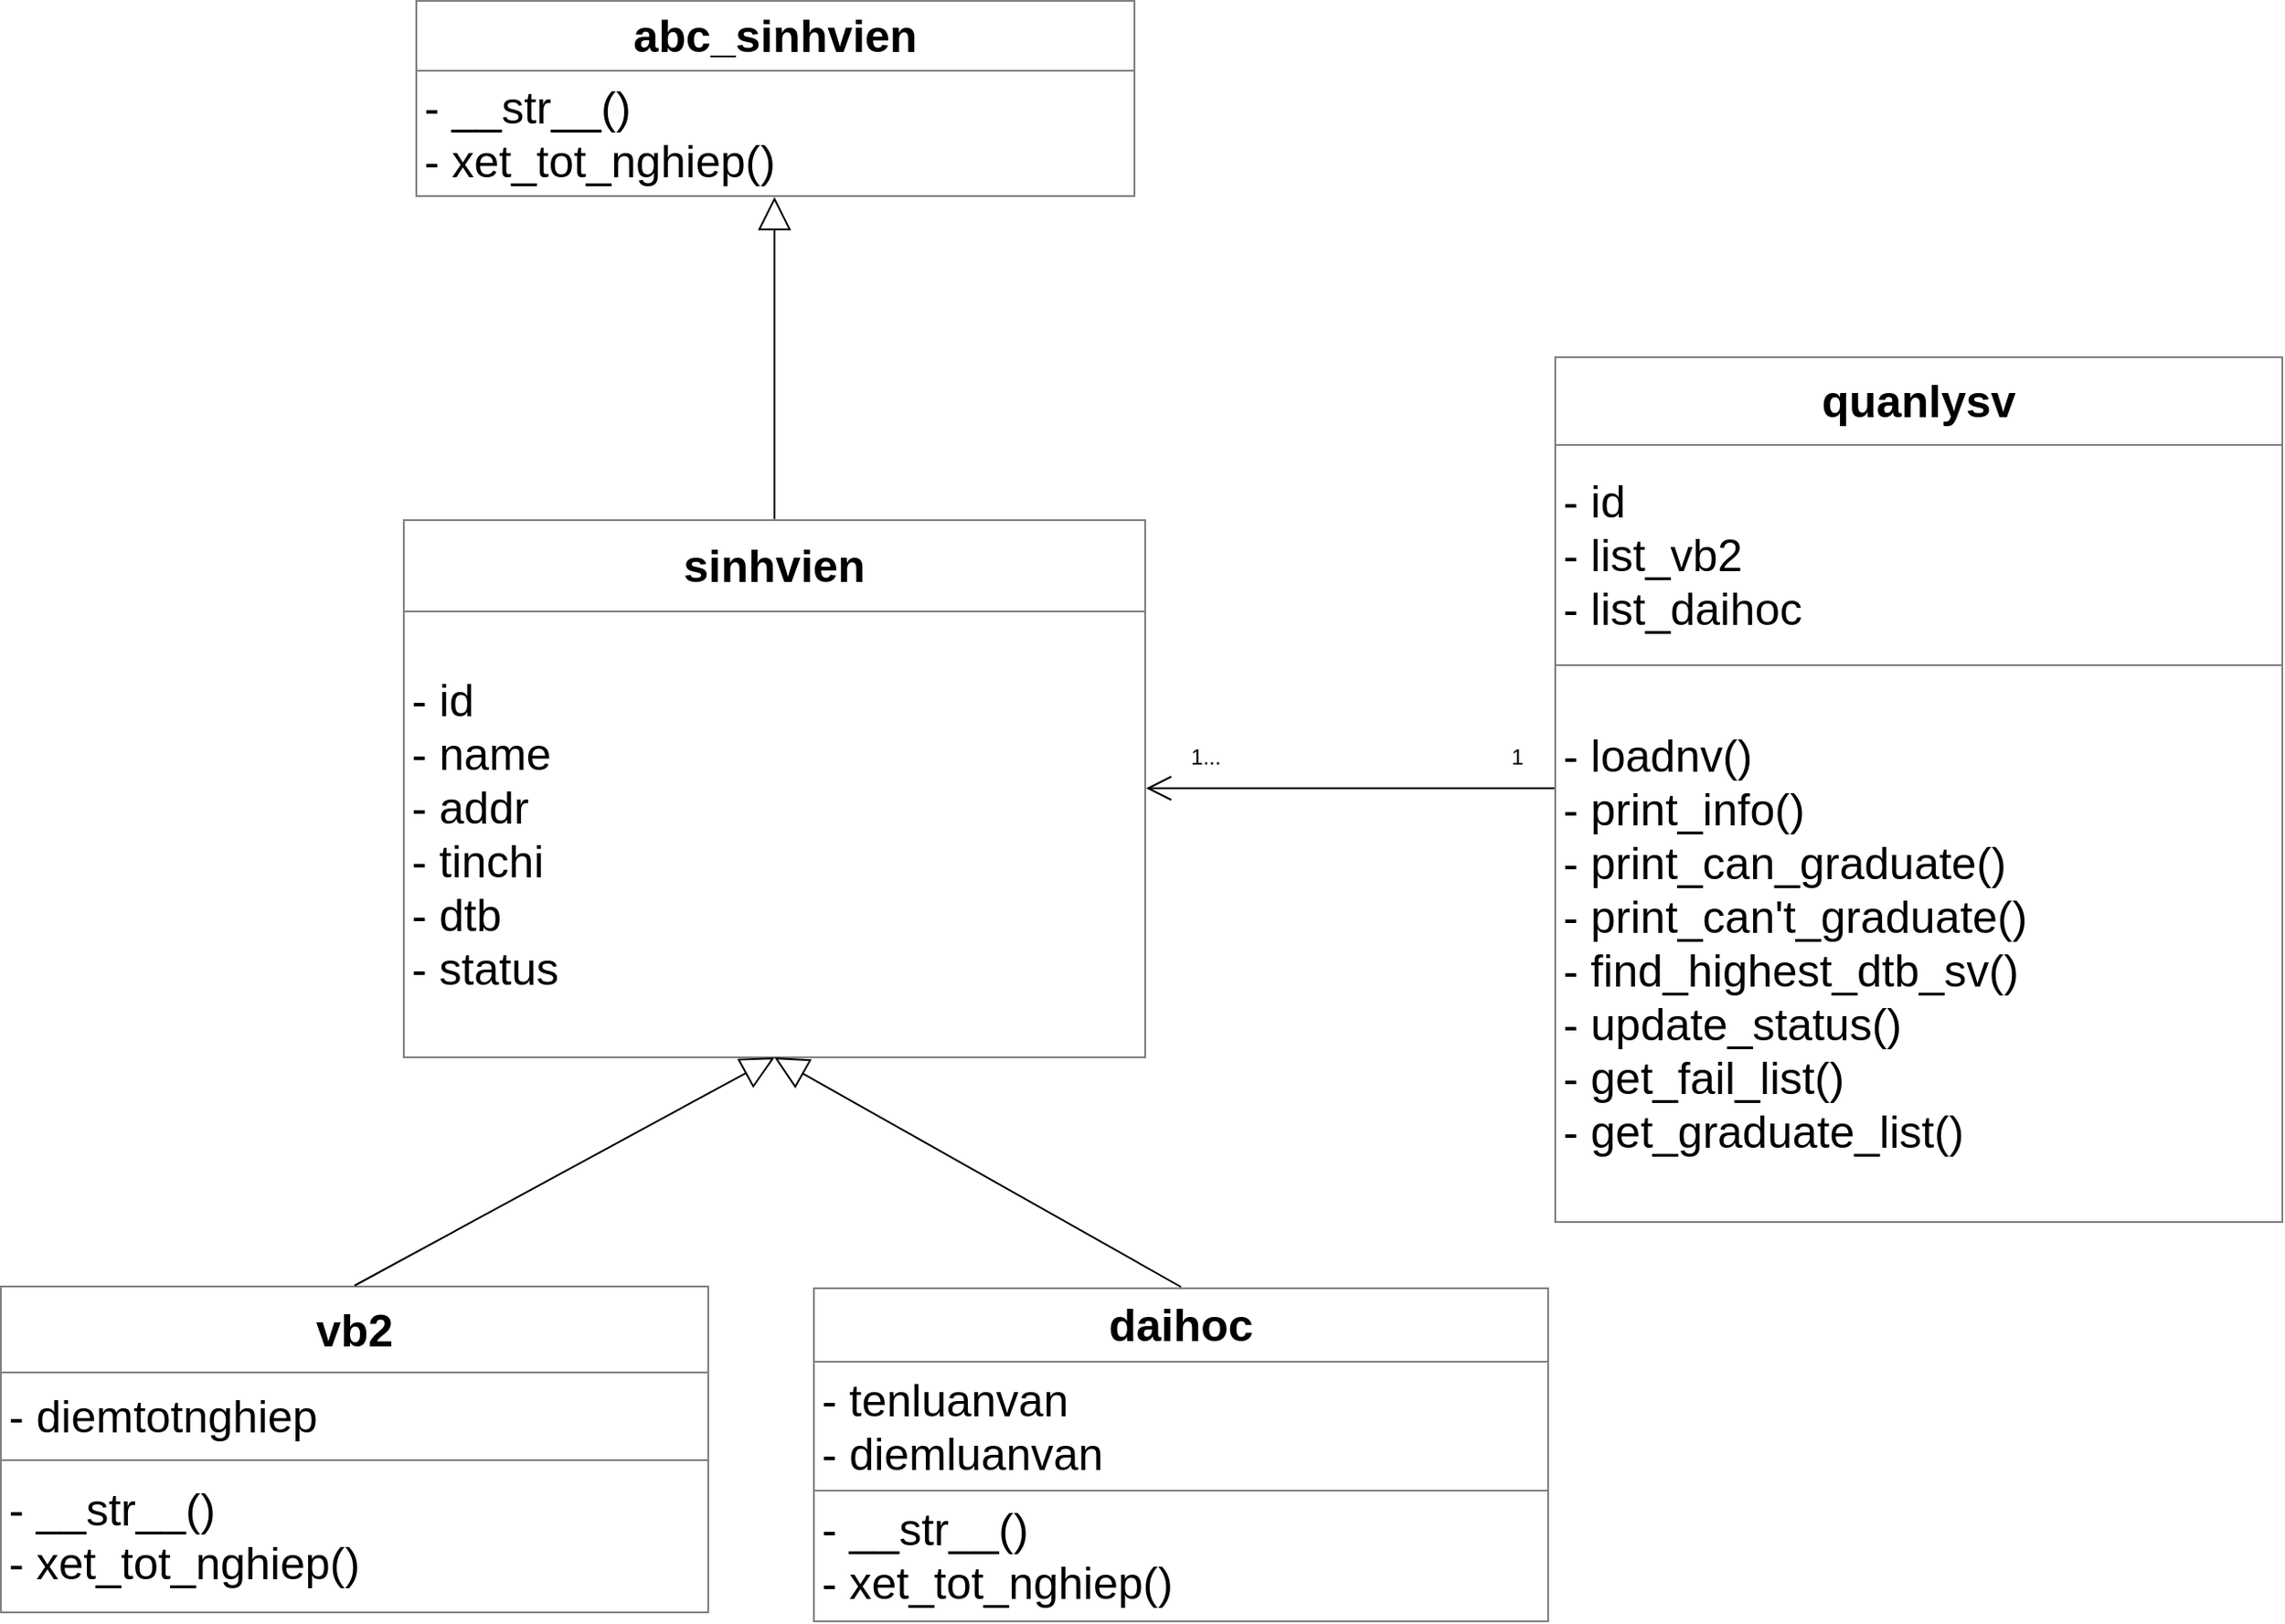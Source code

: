 <mxfile version="24.8.4">
  <diagram name="Page-1" id="JQH4CGquwNSrJiN4EWIq">
    <mxGraphModel dx="1593" dy="882" grid="0" gridSize="10" guides="1" tooltips="1" connect="1" arrows="1" fold="1" page="0" pageScale="1" pageWidth="850" pageHeight="1100" math="0" shadow="0">
      <root>
        <mxCell id="0" />
        <mxCell id="1" parent="0" />
        <mxCell id="gIv5DeEMvpn-gfwTawNx-6" value="&lt;table border=&quot;1&quot; width=&quot;100%&quot; height=&quot;100%&quot; cellpadding=&quot;4&quot; style=&quot;width: 100%; height: 100%; border-collapse: collapse; font-size: 25px;&quot;&gt;&lt;tbody&gt;&lt;tr&gt;&lt;th align=&quot;center&quot;&gt;&lt;font style=&quot;font-size: 25px;&quot;&gt;&lt;b&gt;quanlysv&lt;/b&gt;&lt;/font&gt;&lt;/th&gt;&lt;/tr&gt;&lt;tr align=&quot;left&quot;&gt;&lt;td&gt;&lt;font style=&quot;font-size: 25px;&quot;&gt;- id&lt;br&gt;- list_vb2&lt;br&gt;- list_daihoc&lt;br&gt;&lt;/font&gt;&lt;/td&gt;&lt;/tr&gt;&lt;tr align=&quot;left&quot;&gt;&lt;td&gt;&lt;font style=&quot;font-size: 25px;&quot;&gt;- loadnv()&lt;br&gt;- print_info()&lt;br&gt;- print_can_graduate()&lt;br&gt;&lt;/font&gt;&lt;font style=&quot;font-size: 25px;&quot;&gt;- print_can&#39;t_graduate()&lt;/font&gt;&lt;br&gt;&lt;font style=&quot;font-size: 25px;&quot;&gt;- find_highest_dtb_sv()&lt;br&gt;- update_status()&lt;br&gt;- get_fail_list()&lt;br&gt;- get_graduate_list()&lt;br&gt;&lt;/font&gt;&lt;/td&gt;&lt;/tr&gt;&lt;/tbody&gt;&lt;/table&gt;" style="text;html=1;whiteSpace=wrap;strokeColor=none;fillColor=none;overflow=fill;" vertex="1" parent="1">
          <mxGeometry x="914" y="206.5" width="407" height="483.5" as="geometry" />
        </mxCell>
        <mxCell id="gIv5DeEMvpn-gfwTawNx-7" value="&lt;table border=&quot;1&quot; width=&quot;100%&quot; height=&quot;100%&quot; cellpadding=&quot;4&quot; style=&quot;width: 100%; height: 100%; border-collapse: collapse; font-size: 25px;&quot;&gt;&lt;tbody&gt;&lt;tr&gt;&lt;th align=&quot;center&quot;&gt;abc_sinhvien&lt;/th&gt;&lt;/tr&gt;&lt;tr align=&quot;left&quot;&gt;&lt;td&gt;&lt;font style=&quot;font-size: 25px;&quot;&gt;- __str__()&lt;br&gt;- xet_tot_nghiep()&lt;br&gt;&lt;/font&gt;&lt;/td&gt;&lt;/tr&gt;&lt;/tbody&gt;&lt;/table&gt;" style="text;html=1;whiteSpace=wrap;strokeColor=none;fillColor=none;overflow=fill;" vertex="1" parent="1">
          <mxGeometry x="277.5" y="8" width="402" height="110" as="geometry" />
        </mxCell>
        <mxCell id="gIv5DeEMvpn-gfwTawNx-8" value="&lt;table border=&quot;1&quot; width=&quot;100%&quot; height=&quot;100%&quot; cellpadding=&quot;4&quot; style=&quot;width: 100%; height: 100%; border-collapse: collapse; font-size: 25px;&quot;&gt;&lt;tbody&gt;&lt;tr&gt;&lt;th align=&quot;center&quot;&gt;&lt;font style=&quot;font-size: 25px;&quot;&gt;&lt;b&gt;sinhvien&lt;/b&gt;&lt;/font&gt;&lt;/th&gt;&lt;/tr&gt;&lt;tr align=&quot;left&quot;&gt;&lt;td&gt;&lt;font style=&quot;font-size: 25px;&quot;&gt;- id&lt;br&gt;- name&lt;br&gt;- addr&lt;br&gt;- tinchi&lt;br&gt;- dtb&lt;br&gt;- status&lt;br&gt;&lt;/font&gt;&lt;/td&gt;&lt;/tr&gt;&lt;/tbody&gt;&lt;/table&gt;" style="text;html=1;whiteSpace=wrap;strokeColor=none;fillColor=none;overflow=fill;" vertex="1" parent="1">
          <mxGeometry x="271" y="297.87" width="415" height="300.75" as="geometry" />
        </mxCell>
        <mxCell id="gIv5DeEMvpn-gfwTawNx-10" value="&lt;table border=&quot;1&quot; width=&quot;100%&quot; height=&quot;100%&quot; cellpadding=&quot;4&quot; style=&quot;width: 100%; height: 100%; border-collapse: collapse; font-size: 25px;&quot;&gt;&lt;tbody&gt;&lt;tr&gt;&lt;th align=&quot;center&quot;&gt;vb2&lt;br&gt;&lt;/th&gt;&lt;/tr&gt;&lt;tr&gt;&lt;td&gt;- diemtotnghiep&lt;br&gt;&lt;/td&gt;&lt;/tr&gt;&lt;tr align=&quot;left&quot;&gt;&lt;td&gt;&lt;font style=&quot;font-size: 25px;&quot;&gt;- __str__()&lt;br&gt;- xet_tot_nghiep()&lt;br&gt;&lt;/font&gt;&lt;/td&gt;&lt;/tr&gt;&lt;/tbody&gt;&lt;/table&gt;" style="text;html=1;whiteSpace=wrap;strokeColor=none;fillColor=none;overflow=fill;" vertex="1" parent="1">
          <mxGeometry x="46" y="726" width="396" height="183" as="geometry" />
        </mxCell>
        <mxCell id="gIv5DeEMvpn-gfwTawNx-12" value="" style="endArrow=block;endSize=16;endFill=0;html=1;rounded=0;entryX=0.5;entryY=1;entryDx=0;entryDy=0;exitX=0.5;exitY=0;exitDx=0;exitDy=0;" edge="1" parent="1" source="gIv5DeEMvpn-gfwTawNx-8" target="gIv5DeEMvpn-gfwTawNx-7">
          <mxGeometry width="160" relative="1" as="geometry">
            <mxPoint x="722" y="532" as="sourcePoint" />
            <mxPoint x="882" y="532" as="targetPoint" />
          </mxGeometry>
        </mxCell>
        <mxCell id="gIv5DeEMvpn-gfwTawNx-14" value="" style="endArrow=block;endSize=16;endFill=0;html=1;rounded=0;entryX=0.5;entryY=1;entryDx=0;entryDy=0;exitX=0.5;exitY=0;exitDx=0;exitDy=0;" edge="1" parent="1" source="gIv5DeEMvpn-gfwTawNx-10" target="gIv5DeEMvpn-gfwTawNx-8">
          <mxGeometry width="160" relative="1" as="geometry">
            <mxPoint x="254" y="817" as="sourcePoint" />
            <mxPoint x="489" y="704" as="targetPoint" />
          </mxGeometry>
        </mxCell>
        <mxCell id="gIv5DeEMvpn-gfwTawNx-15" value="" style="endArrow=open;endFill=1;endSize=12;html=1;rounded=0;entryX=1;entryY=0.5;entryDx=0;entryDy=0;exitX=0;exitY=0.5;exitDx=0;exitDy=0;" edge="1" parent="1" source="gIv5DeEMvpn-gfwTawNx-6" target="gIv5DeEMvpn-gfwTawNx-8">
          <mxGeometry width="160" relative="1" as="geometry">
            <mxPoint x="860" y="395" as="sourcePoint" />
            <mxPoint x="735" y="485" as="targetPoint" />
          </mxGeometry>
        </mxCell>
        <mxCell id="gIv5DeEMvpn-gfwTawNx-17" value="1" style="text;html=1;align=center;verticalAlign=middle;resizable=0;points=[];autosize=1;strokeColor=none;fillColor=none;" vertex="1" parent="1">
          <mxGeometry x="880" y="418" width="25" height="26" as="geometry" />
        </mxCell>
        <mxCell id="gIv5DeEMvpn-gfwTawNx-18" value="1..." style="text;html=1;align=center;verticalAlign=middle;resizable=0;points=[];autosize=1;strokeColor=none;fillColor=none;" vertex="1" parent="1">
          <mxGeometry x="701" y="418" width="35" height="26" as="geometry" />
        </mxCell>
        <mxCell id="gIv5DeEMvpn-gfwTawNx-19" value="&lt;table border=&quot;1&quot; width=&quot;100%&quot; height=&quot;100%&quot; cellpadding=&quot;4&quot; style=&quot;width: 100%; height: 100%; border-collapse: collapse; font-size: 25px;&quot;&gt;&lt;tbody&gt;&lt;tr&gt;&lt;th align=&quot;center&quot;&gt;daihoc&lt;br&gt;&lt;/th&gt;&lt;/tr&gt;&lt;tr&gt;&lt;td&gt;- tenluanvan&lt;br&gt;- diemluanvan&lt;br&gt;&lt;/td&gt;&lt;/tr&gt;&lt;tr align=&quot;left&quot;&gt;&lt;td&gt;&lt;font style=&quot;font-size: 25px;&quot;&gt;- __str__()&lt;br&gt;- xet_tot_nghiep()&lt;br&gt;&lt;/font&gt;&lt;/td&gt;&lt;/tr&gt;&lt;/tbody&gt;&lt;/table&gt;" style="text;html=1;whiteSpace=wrap;strokeColor=none;fillColor=none;overflow=fill;" vertex="1" parent="1">
          <mxGeometry x="500" y="726.75" width="411" height="187.25" as="geometry" />
        </mxCell>
        <mxCell id="gIv5DeEMvpn-gfwTawNx-20" value="" style="endArrow=block;endSize=16;endFill=0;html=1;rounded=0;entryX=0.5;entryY=1;entryDx=0;entryDy=0;exitX=0.5;exitY=0;exitDx=0;exitDy=0;" edge="1" parent="1" source="gIv5DeEMvpn-gfwTawNx-19" target="gIv5DeEMvpn-gfwTawNx-8">
          <mxGeometry width="160" relative="1" as="geometry">
            <mxPoint x="568" y="828" as="sourcePoint" />
            <mxPoint x="489" y="704" as="targetPoint" />
          </mxGeometry>
        </mxCell>
      </root>
    </mxGraphModel>
  </diagram>
</mxfile>
